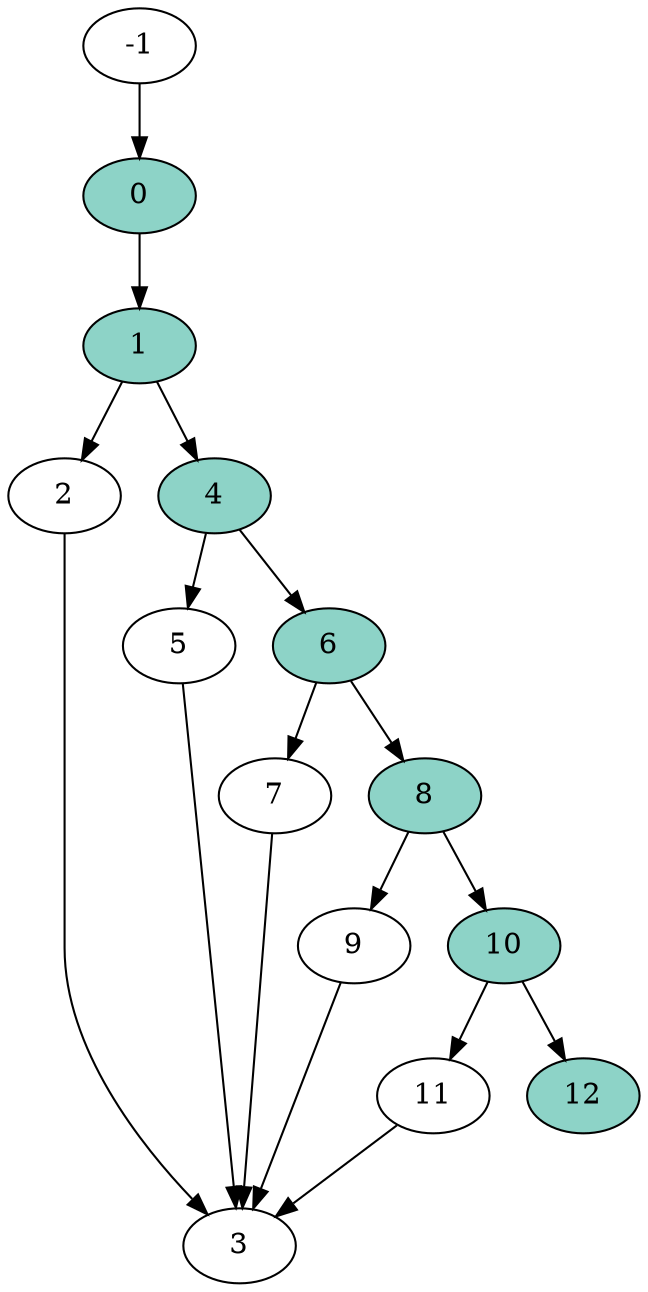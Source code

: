 digraph statespace {
node [colorscheme="set312" style=wedged]
0 [style=filled fillcolor=1]
-1 -> 0
1 [style=filled fillcolor=1]
0 -> 1
1 -> 2
2 -> 3
4 [style=filled fillcolor=1]
1 -> 4
4 -> 5
5 -> 3
6 [style=filled fillcolor=1]
4 -> 6
6 -> 7
7 -> 3
8 [style=filled fillcolor=1]
6 -> 8
8 -> 9
9 -> 3
10 [style=filled fillcolor=1]
8 -> 10
10 -> 11
11 -> 3
12 [style=filled fillcolor=1]
10 -> 12
}
